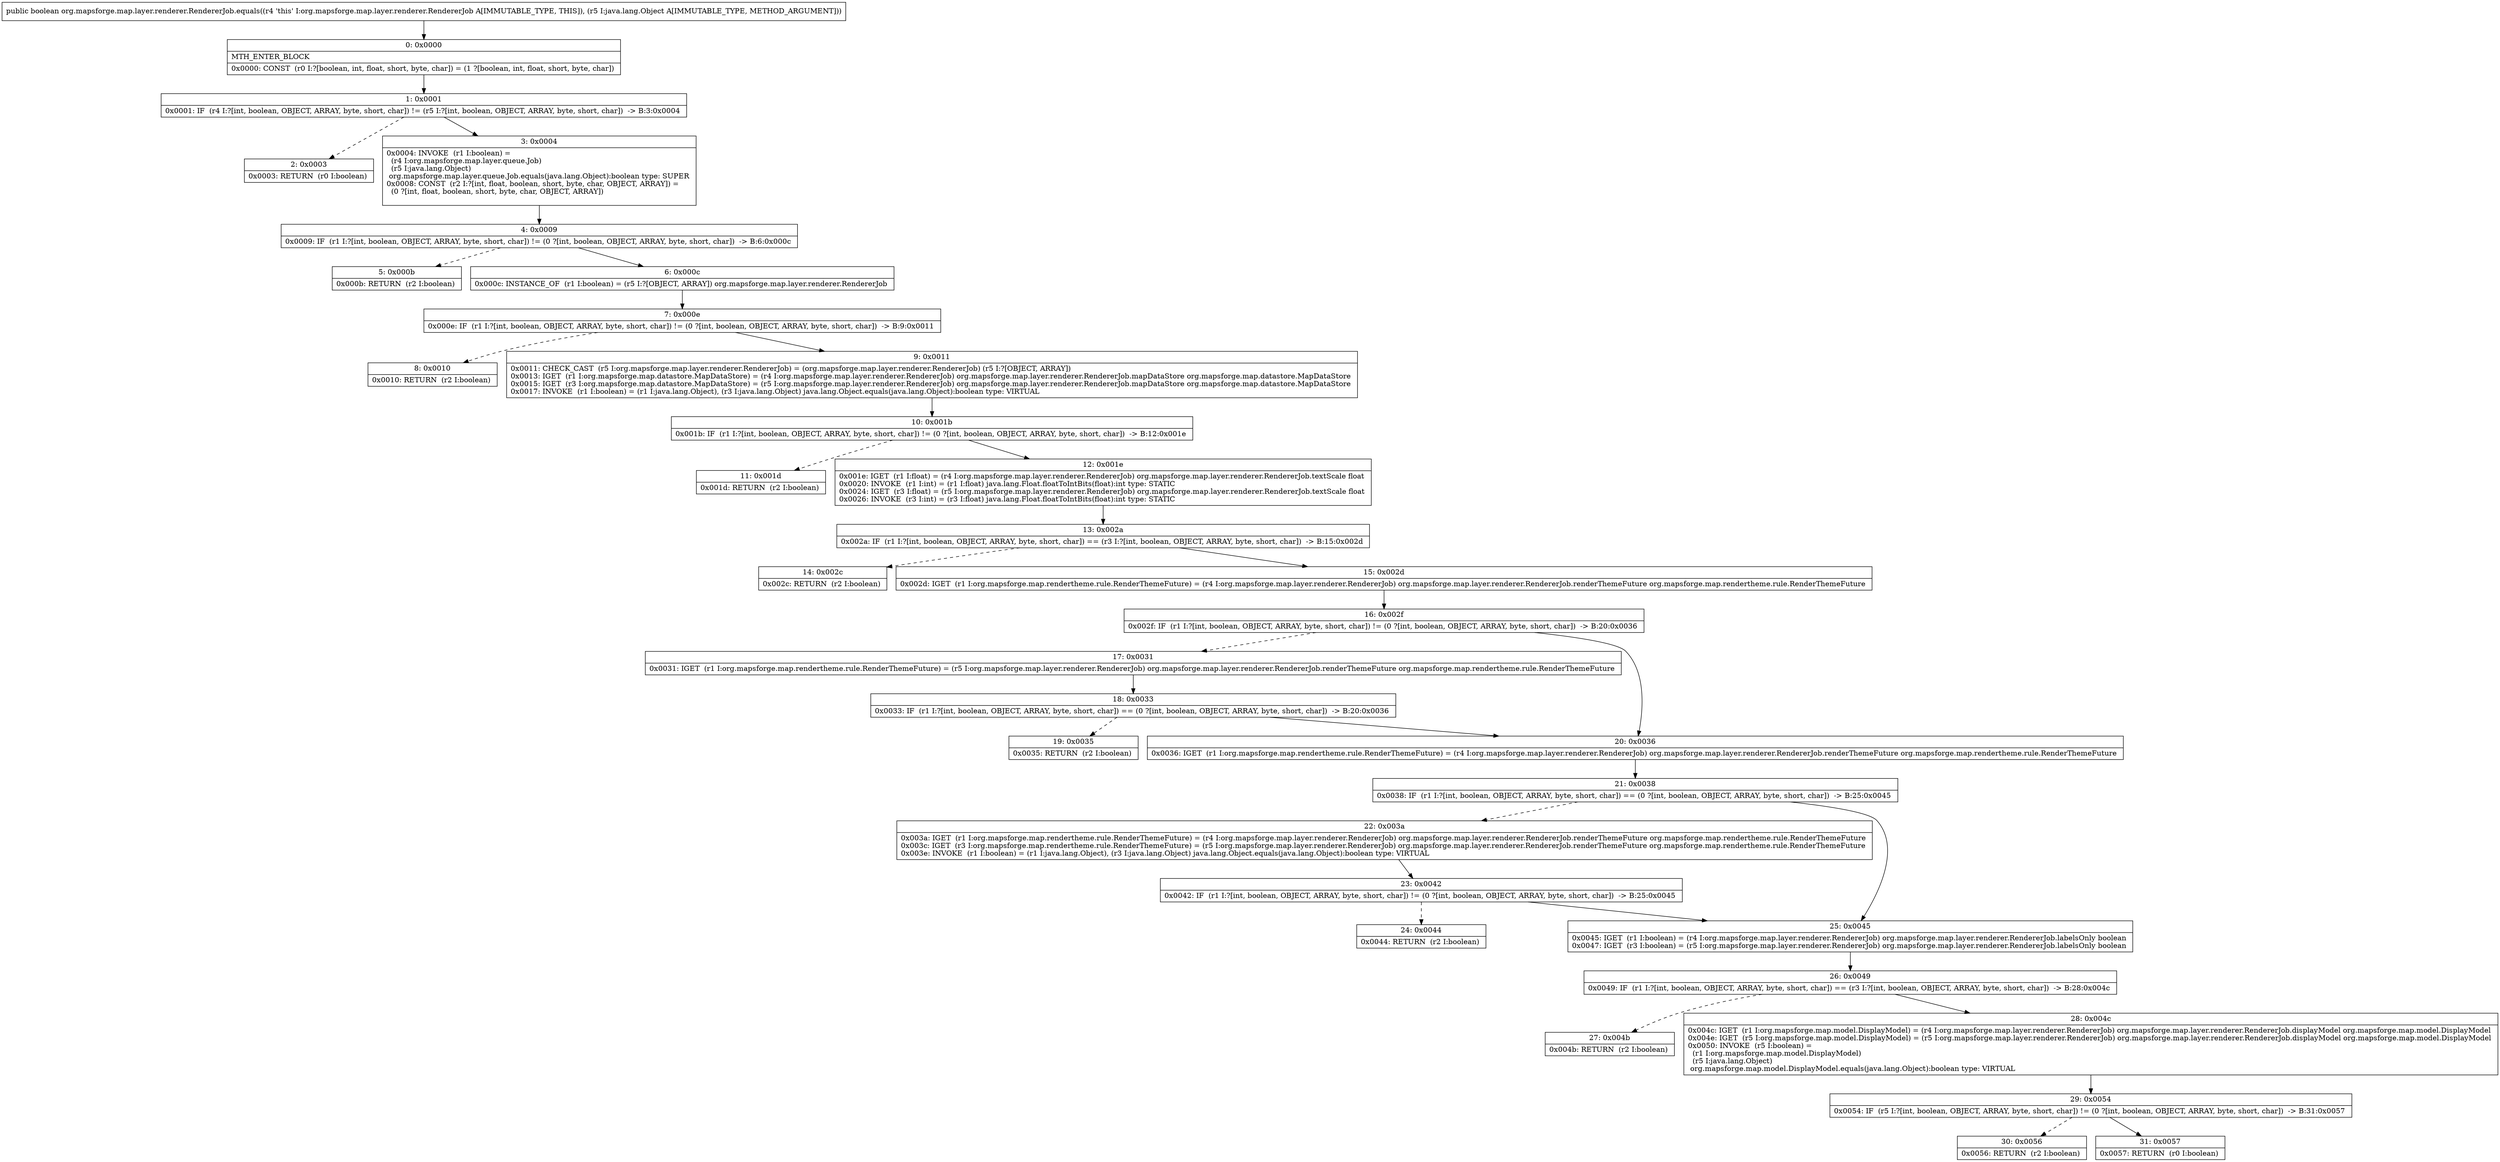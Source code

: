 digraph "CFG fororg.mapsforge.map.layer.renderer.RendererJob.equals(Ljava\/lang\/Object;)Z" {
Node_0 [shape=record,label="{0\:\ 0x0000|MTH_ENTER_BLOCK\l|0x0000: CONST  (r0 I:?[boolean, int, float, short, byte, char]) = (1 ?[boolean, int, float, short, byte, char]) \l}"];
Node_1 [shape=record,label="{1\:\ 0x0001|0x0001: IF  (r4 I:?[int, boolean, OBJECT, ARRAY, byte, short, char]) != (r5 I:?[int, boolean, OBJECT, ARRAY, byte, short, char])  \-\> B:3:0x0004 \l}"];
Node_2 [shape=record,label="{2\:\ 0x0003|0x0003: RETURN  (r0 I:boolean) \l}"];
Node_3 [shape=record,label="{3\:\ 0x0004|0x0004: INVOKE  (r1 I:boolean) = \l  (r4 I:org.mapsforge.map.layer.queue.Job)\l  (r5 I:java.lang.Object)\l org.mapsforge.map.layer.queue.Job.equals(java.lang.Object):boolean type: SUPER \l0x0008: CONST  (r2 I:?[int, float, boolean, short, byte, char, OBJECT, ARRAY]) = \l  (0 ?[int, float, boolean, short, byte, char, OBJECT, ARRAY])\l \l}"];
Node_4 [shape=record,label="{4\:\ 0x0009|0x0009: IF  (r1 I:?[int, boolean, OBJECT, ARRAY, byte, short, char]) != (0 ?[int, boolean, OBJECT, ARRAY, byte, short, char])  \-\> B:6:0x000c \l}"];
Node_5 [shape=record,label="{5\:\ 0x000b|0x000b: RETURN  (r2 I:boolean) \l}"];
Node_6 [shape=record,label="{6\:\ 0x000c|0x000c: INSTANCE_OF  (r1 I:boolean) = (r5 I:?[OBJECT, ARRAY]) org.mapsforge.map.layer.renderer.RendererJob \l}"];
Node_7 [shape=record,label="{7\:\ 0x000e|0x000e: IF  (r1 I:?[int, boolean, OBJECT, ARRAY, byte, short, char]) != (0 ?[int, boolean, OBJECT, ARRAY, byte, short, char])  \-\> B:9:0x0011 \l}"];
Node_8 [shape=record,label="{8\:\ 0x0010|0x0010: RETURN  (r2 I:boolean) \l}"];
Node_9 [shape=record,label="{9\:\ 0x0011|0x0011: CHECK_CAST  (r5 I:org.mapsforge.map.layer.renderer.RendererJob) = (org.mapsforge.map.layer.renderer.RendererJob) (r5 I:?[OBJECT, ARRAY]) \l0x0013: IGET  (r1 I:org.mapsforge.map.datastore.MapDataStore) = (r4 I:org.mapsforge.map.layer.renderer.RendererJob) org.mapsforge.map.layer.renderer.RendererJob.mapDataStore org.mapsforge.map.datastore.MapDataStore \l0x0015: IGET  (r3 I:org.mapsforge.map.datastore.MapDataStore) = (r5 I:org.mapsforge.map.layer.renderer.RendererJob) org.mapsforge.map.layer.renderer.RendererJob.mapDataStore org.mapsforge.map.datastore.MapDataStore \l0x0017: INVOKE  (r1 I:boolean) = (r1 I:java.lang.Object), (r3 I:java.lang.Object) java.lang.Object.equals(java.lang.Object):boolean type: VIRTUAL \l}"];
Node_10 [shape=record,label="{10\:\ 0x001b|0x001b: IF  (r1 I:?[int, boolean, OBJECT, ARRAY, byte, short, char]) != (0 ?[int, boolean, OBJECT, ARRAY, byte, short, char])  \-\> B:12:0x001e \l}"];
Node_11 [shape=record,label="{11\:\ 0x001d|0x001d: RETURN  (r2 I:boolean) \l}"];
Node_12 [shape=record,label="{12\:\ 0x001e|0x001e: IGET  (r1 I:float) = (r4 I:org.mapsforge.map.layer.renderer.RendererJob) org.mapsforge.map.layer.renderer.RendererJob.textScale float \l0x0020: INVOKE  (r1 I:int) = (r1 I:float) java.lang.Float.floatToIntBits(float):int type: STATIC \l0x0024: IGET  (r3 I:float) = (r5 I:org.mapsforge.map.layer.renderer.RendererJob) org.mapsforge.map.layer.renderer.RendererJob.textScale float \l0x0026: INVOKE  (r3 I:int) = (r3 I:float) java.lang.Float.floatToIntBits(float):int type: STATIC \l}"];
Node_13 [shape=record,label="{13\:\ 0x002a|0x002a: IF  (r1 I:?[int, boolean, OBJECT, ARRAY, byte, short, char]) == (r3 I:?[int, boolean, OBJECT, ARRAY, byte, short, char])  \-\> B:15:0x002d \l}"];
Node_14 [shape=record,label="{14\:\ 0x002c|0x002c: RETURN  (r2 I:boolean) \l}"];
Node_15 [shape=record,label="{15\:\ 0x002d|0x002d: IGET  (r1 I:org.mapsforge.map.rendertheme.rule.RenderThemeFuture) = (r4 I:org.mapsforge.map.layer.renderer.RendererJob) org.mapsforge.map.layer.renderer.RendererJob.renderThemeFuture org.mapsforge.map.rendertheme.rule.RenderThemeFuture \l}"];
Node_16 [shape=record,label="{16\:\ 0x002f|0x002f: IF  (r1 I:?[int, boolean, OBJECT, ARRAY, byte, short, char]) != (0 ?[int, boolean, OBJECT, ARRAY, byte, short, char])  \-\> B:20:0x0036 \l}"];
Node_17 [shape=record,label="{17\:\ 0x0031|0x0031: IGET  (r1 I:org.mapsforge.map.rendertheme.rule.RenderThemeFuture) = (r5 I:org.mapsforge.map.layer.renderer.RendererJob) org.mapsforge.map.layer.renderer.RendererJob.renderThemeFuture org.mapsforge.map.rendertheme.rule.RenderThemeFuture \l}"];
Node_18 [shape=record,label="{18\:\ 0x0033|0x0033: IF  (r1 I:?[int, boolean, OBJECT, ARRAY, byte, short, char]) == (0 ?[int, boolean, OBJECT, ARRAY, byte, short, char])  \-\> B:20:0x0036 \l}"];
Node_19 [shape=record,label="{19\:\ 0x0035|0x0035: RETURN  (r2 I:boolean) \l}"];
Node_20 [shape=record,label="{20\:\ 0x0036|0x0036: IGET  (r1 I:org.mapsforge.map.rendertheme.rule.RenderThemeFuture) = (r4 I:org.mapsforge.map.layer.renderer.RendererJob) org.mapsforge.map.layer.renderer.RendererJob.renderThemeFuture org.mapsforge.map.rendertheme.rule.RenderThemeFuture \l}"];
Node_21 [shape=record,label="{21\:\ 0x0038|0x0038: IF  (r1 I:?[int, boolean, OBJECT, ARRAY, byte, short, char]) == (0 ?[int, boolean, OBJECT, ARRAY, byte, short, char])  \-\> B:25:0x0045 \l}"];
Node_22 [shape=record,label="{22\:\ 0x003a|0x003a: IGET  (r1 I:org.mapsforge.map.rendertheme.rule.RenderThemeFuture) = (r4 I:org.mapsforge.map.layer.renderer.RendererJob) org.mapsforge.map.layer.renderer.RendererJob.renderThemeFuture org.mapsforge.map.rendertheme.rule.RenderThemeFuture \l0x003c: IGET  (r3 I:org.mapsforge.map.rendertheme.rule.RenderThemeFuture) = (r5 I:org.mapsforge.map.layer.renderer.RendererJob) org.mapsforge.map.layer.renderer.RendererJob.renderThemeFuture org.mapsforge.map.rendertheme.rule.RenderThemeFuture \l0x003e: INVOKE  (r1 I:boolean) = (r1 I:java.lang.Object), (r3 I:java.lang.Object) java.lang.Object.equals(java.lang.Object):boolean type: VIRTUAL \l}"];
Node_23 [shape=record,label="{23\:\ 0x0042|0x0042: IF  (r1 I:?[int, boolean, OBJECT, ARRAY, byte, short, char]) != (0 ?[int, boolean, OBJECT, ARRAY, byte, short, char])  \-\> B:25:0x0045 \l}"];
Node_24 [shape=record,label="{24\:\ 0x0044|0x0044: RETURN  (r2 I:boolean) \l}"];
Node_25 [shape=record,label="{25\:\ 0x0045|0x0045: IGET  (r1 I:boolean) = (r4 I:org.mapsforge.map.layer.renderer.RendererJob) org.mapsforge.map.layer.renderer.RendererJob.labelsOnly boolean \l0x0047: IGET  (r3 I:boolean) = (r5 I:org.mapsforge.map.layer.renderer.RendererJob) org.mapsforge.map.layer.renderer.RendererJob.labelsOnly boolean \l}"];
Node_26 [shape=record,label="{26\:\ 0x0049|0x0049: IF  (r1 I:?[int, boolean, OBJECT, ARRAY, byte, short, char]) == (r3 I:?[int, boolean, OBJECT, ARRAY, byte, short, char])  \-\> B:28:0x004c \l}"];
Node_27 [shape=record,label="{27\:\ 0x004b|0x004b: RETURN  (r2 I:boolean) \l}"];
Node_28 [shape=record,label="{28\:\ 0x004c|0x004c: IGET  (r1 I:org.mapsforge.map.model.DisplayModel) = (r4 I:org.mapsforge.map.layer.renderer.RendererJob) org.mapsforge.map.layer.renderer.RendererJob.displayModel org.mapsforge.map.model.DisplayModel \l0x004e: IGET  (r5 I:org.mapsforge.map.model.DisplayModel) = (r5 I:org.mapsforge.map.layer.renderer.RendererJob) org.mapsforge.map.layer.renderer.RendererJob.displayModel org.mapsforge.map.model.DisplayModel \l0x0050: INVOKE  (r5 I:boolean) = \l  (r1 I:org.mapsforge.map.model.DisplayModel)\l  (r5 I:java.lang.Object)\l org.mapsforge.map.model.DisplayModel.equals(java.lang.Object):boolean type: VIRTUAL \l}"];
Node_29 [shape=record,label="{29\:\ 0x0054|0x0054: IF  (r5 I:?[int, boolean, OBJECT, ARRAY, byte, short, char]) != (0 ?[int, boolean, OBJECT, ARRAY, byte, short, char])  \-\> B:31:0x0057 \l}"];
Node_30 [shape=record,label="{30\:\ 0x0056|0x0056: RETURN  (r2 I:boolean) \l}"];
Node_31 [shape=record,label="{31\:\ 0x0057|0x0057: RETURN  (r0 I:boolean) \l}"];
MethodNode[shape=record,label="{public boolean org.mapsforge.map.layer.renderer.RendererJob.equals((r4 'this' I:org.mapsforge.map.layer.renderer.RendererJob A[IMMUTABLE_TYPE, THIS]), (r5 I:java.lang.Object A[IMMUTABLE_TYPE, METHOD_ARGUMENT])) }"];
MethodNode -> Node_0;
Node_0 -> Node_1;
Node_1 -> Node_2[style=dashed];
Node_1 -> Node_3;
Node_3 -> Node_4;
Node_4 -> Node_5[style=dashed];
Node_4 -> Node_6;
Node_6 -> Node_7;
Node_7 -> Node_8[style=dashed];
Node_7 -> Node_9;
Node_9 -> Node_10;
Node_10 -> Node_11[style=dashed];
Node_10 -> Node_12;
Node_12 -> Node_13;
Node_13 -> Node_14[style=dashed];
Node_13 -> Node_15;
Node_15 -> Node_16;
Node_16 -> Node_17[style=dashed];
Node_16 -> Node_20;
Node_17 -> Node_18;
Node_18 -> Node_19[style=dashed];
Node_18 -> Node_20;
Node_20 -> Node_21;
Node_21 -> Node_22[style=dashed];
Node_21 -> Node_25;
Node_22 -> Node_23;
Node_23 -> Node_24[style=dashed];
Node_23 -> Node_25;
Node_25 -> Node_26;
Node_26 -> Node_27[style=dashed];
Node_26 -> Node_28;
Node_28 -> Node_29;
Node_29 -> Node_30[style=dashed];
Node_29 -> Node_31;
}

